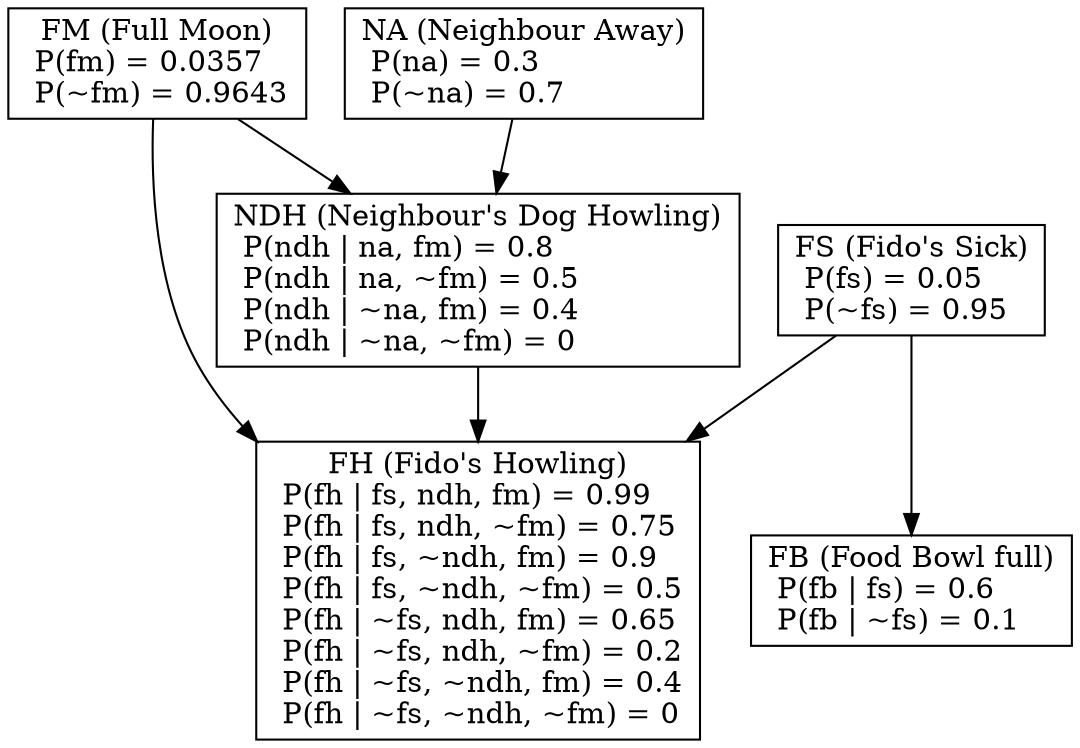 digraph G {
  //Problem definition:
  //Variables: FH (Fido howls), FS (Fido sick), FB (food left in Fido's bowl), FM (full moon),
  //           NDH (neighbour's dog howls), NA (neighbour away)
  //P(fs) = 0.05
  //P(~fs) = 0.95
  //P(fb | fs) = 0.6
  //P(fb | ~fs) = 0.1
  //P(fm) = 0.0357
  //P(~fm) = 0.9643
  //P(na) = 0.3
  //P(~na) = 0.7
  //P(ndh | na, fm) = 0.8
  //P(ndh | na, ~fm) = 0.5
  //P(ndh | ~na, fm) = 0.4
  //P(ndh | ~na, ~fm) = 0
  //P(fh | fs, ndh, fm) = 0.99
  //P(fh | fs, ndh, ~fm) = 0.75
  //P(fh | fs, ~ndh, fm) = 0.9
  //P(fh | fs, ~ndh, ~fm) = 0.5
  //P(fh | ~fs, ndh, fm) = 0.65
  //P(fh | ~fs, ndh, ~fm) = 0.2
  //P(fh | ~fs, ~ndh, fm) = 0.4
  //P(fh | ~fs, ~ndh, ~fm) = 0

  node [shape=box];

  FH [label="FH (Fido's Howling)\n P(fh | fs, ndh, fm) = 0.99\l P(fh | fs, ndh, ~fm) = 0.75\l P(fh | fs, ~ndh, fm) = 0.9\l P(fh | fs, ~ndh, ~fm) = 0.5\l P(fh | ~fs, ndh, fm) = 0.65\l P(fh | ~fs, ndh, ~fm) = 0.2\l P(fh | ~fs, ~ndh, fm) = 0.4\l P(fh | ~fs, ~ndh, ~fm) = 0\l"];
  FS [label="FS (Fido's Sick)\n P(fs) = 0.05\l P(~fs) = 0.95\l"];
  FB [label="FB (Food Bowl full)\n P(fb | fs) = 0.6\l P(fb | ~fs) = 0.1\l"];
  FM [label="FM (Full Moon)\n P(fm) = 0.0357\l P(~fm) = 0.9643\l"];
  NDH [label="NDH (Neighbour's Dog Howling)\n P(ndh | na, fm) = 0.8\l P(ndh | na, ~fm) = 0.5\l P(ndh | ~na, fm) = 0.4\l P(ndh | ~na, ~fm) = 0\l"];
  NA [label="NA (Neighbour Away)\n P(na) = 0.3\l P(~na) = 0.7\l"];

  FS -> FB;
  NA -> NDH;
  FM -> NDH;
  FS -> FH;
  NDH -> FH;
  FM -> FH;
}
